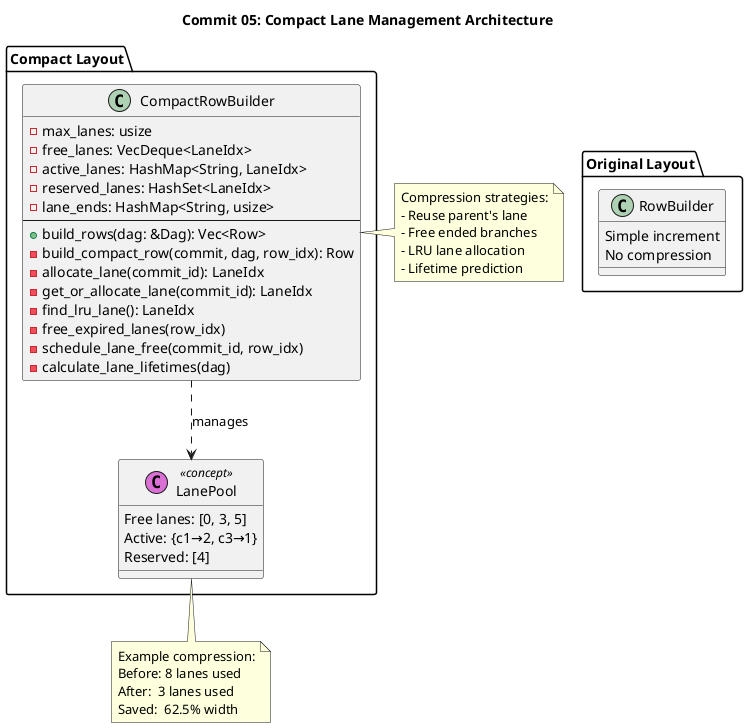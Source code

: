 @startuml architecture
title Commit 05: Compact Lane Management Architecture

skinparam shadowing false
skinparam rectangle {
  roundCorner 12
}

package "Compact Layout" as Compact {
  class CompactRowBuilder {
    -max_lanes: usize
    -free_lanes: VecDeque<LaneIdx>
    -active_lanes: HashMap<String, LaneIdx>
    -reserved_lanes: HashSet<LaneIdx>
    -lane_ends: HashMap<String, usize>
    --
    +build_rows(dag: &Dag): Vec<Row>
    -build_compact_row(commit, dag, row_idx): Row
    -allocate_lane(commit_id): LaneIdx
    -get_or_allocate_lane(commit_id): LaneIdx
    -find_lru_lane(): LaneIdx
    -free_expired_lanes(row_idx)
    -schedule_lane_free(commit_id, row_idx)
    -calculate_lane_lifetimes(dag)
  }

  class "LanePool" as Pool <<(C,orchid)concept>> {
    Free lanes: [0, 3, 5]
    Active: {c1→2, c3→1}
    Reserved: [4]
  }
}

package "Original Layout" as Original {
  class RowBuilder {
    Simple increment
    No compression
  }
}

CompactRowBuilder ..> Pool : manages

note right of CompactRowBuilder
  Compression strategies:
  - Reuse parent's lane
  - Free ended branches
  - LRU lane allocation
  - Lifetime prediction
end note

note bottom of Pool
  Example compression:
  Before: 8 lanes used
  After:  3 lanes used
  Saved:  62.5% width
end note

@enduml